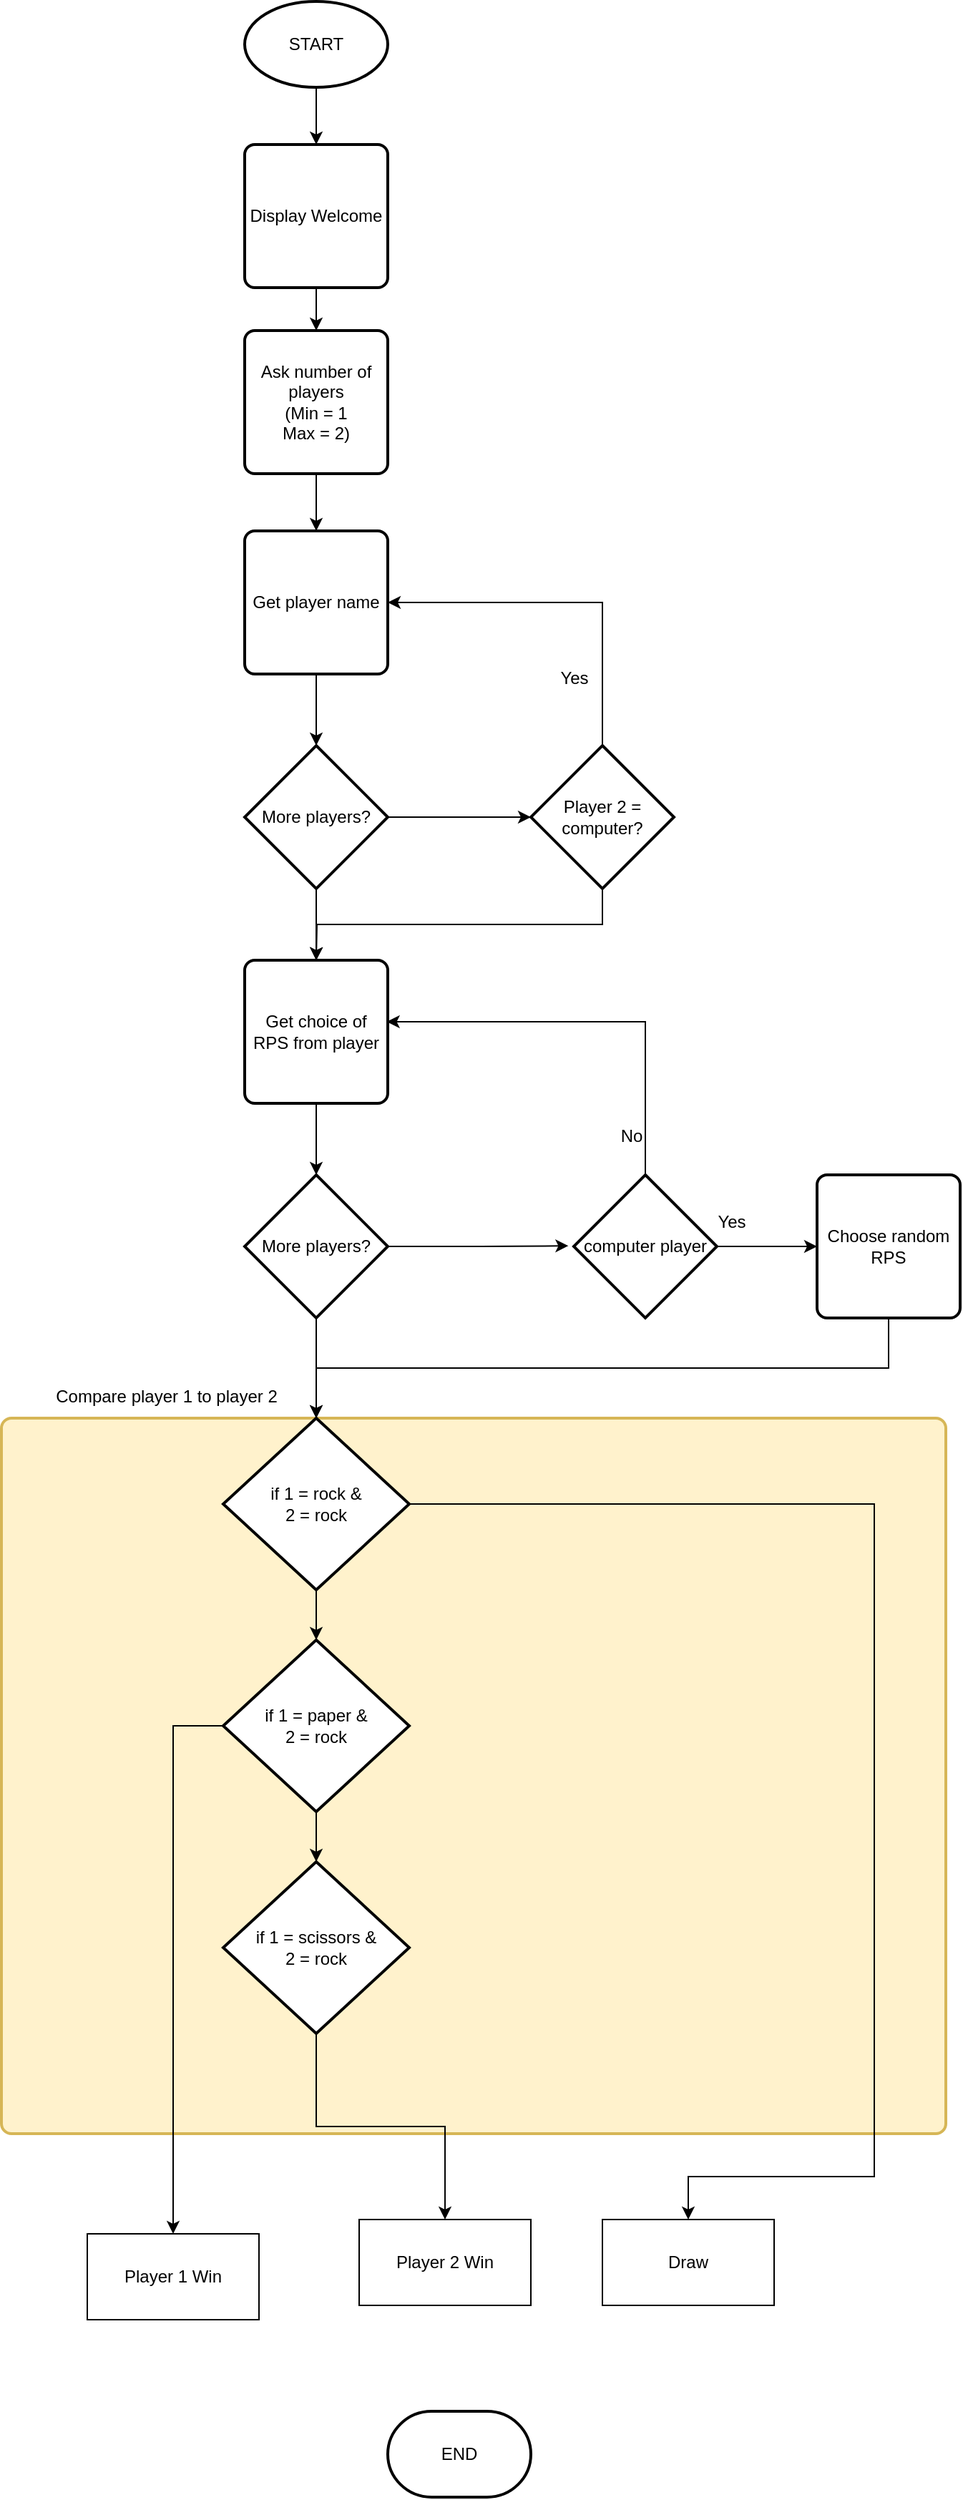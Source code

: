 <mxfile version="21.2.2">
  <diagram name="Page-1" id="1SbdzPl8QpSw36qjp1X-">
    <mxGraphModel dx="1430" dy="788" grid="1" gridSize="10" guides="1" tooltips="1" connect="1" arrows="1" fold="1" page="1" pageScale="1" pageWidth="827" pageHeight="1169" math="0" shadow="0">
      <root>
        <mxCell id="0" />
        <mxCell id="1" parent="0" />
        <mxCell id="4bnO_8DX0A58yEBp1zpE-45" value="" style="rounded=1;whiteSpace=wrap;html=1;absoluteArcSize=1;arcSize=14;strokeWidth=2;fillColor=#fff2cc;strokeColor=#d6b656;" vertex="1" parent="1">
          <mxGeometry x="100" y="1000" width="660" height="500" as="geometry" />
        </mxCell>
        <mxCell id="4bnO_8DX0A58yEBp1zpE-4" style="edgeStyle=orthogonalEdgeStyle;rounded=0;orthogonalLoop=1;jettySize=auto;html=1;exitX=0.5;exitY=1;exitDx=0;exitDy=0;exitPerimeter=0;entryX=0.5;entryY=0;entryDx=0;entryDy=0;" edge="1" parent="1" source="4bnO_8DX0A58yEBp1zpE-1" target="4bnO_8DX0A58yEBp1zpE-3">
          <mxGeometry relative="1" as="geometry" />
        </mxCell>
        <mxCell id="4bnO_8DX0A58yEBp1zpE-1" value="START" style="strokeWidth=2;html=1;shape=mxgraph.flowchart.start_1;whiteSpace=wrap;" vertex="1" parent="1">
          <mxGeometry x="270" y="10" width="100" height="60" as="geometry" />
        </mxCell>
        <mxCell id="4bnO_8DX0A58yEBp1zpE-2" value="END" style="strokeWidth=2;html=1;shape=mxgraph.flowchart.terminator;whiteSpace=wrap;" vertex="1" parent="1">
          <mxGeometry x="370" y="1694" width="100" height="60" as="geometry" />
        </mxCell>
        <mxCell id="4bnO_8DX0A58yEBp1zpE-6" style="edgeStyle=orthogonalEdgeStyle;rounded=0;orthogonalLoop=1;jettySize=auto;html=1;exitX=0.5;exitY=1;exitDx=0;exitDy=0;entryX=0.5;entryY=0;entryDx=0;entryDy=0;" edge="1" parent="1" source="4bnO_8DX0A58yEBp1zpE-3" target="4bnO_8DX0A58yEBp1zpE-5">
          <mxGeometry relative="1" as="geometry" />
        </mxCell>
        <mxCell id="4bnO_8DX0A58yEBp1zpE-3" value="Display Welcome" style="rounded=1;whiteSpace=wrap;html=1;absoluteArcSize=1;arcSize=14;strokeWidth=2;" vertex="1" parent="1">
          <mxGeometry x="270" y="110" width="100" height="100" as="geometry" />
        </mxCell>
        <mxCell id="4bnO_8DX0A58yEBp1zpE-8" style="edgeStyle=orthogonalEdgeStyle;rounded=0;orthogonalLoop=1;jettySize=auto;html=1;exitX=0.5;exitY=1;exitDx=0;exitDy=0;entryX=0.5;entryY=0;entryDx=0;entryDy=0;" edge="1" parent="1" source="4bnO_8DX0A58yEBp1zpE-5" target="4bnO_8DX0A58yEBp1zpE-7">
          <mxGeometry relative="1" as="geometry" />
        </mxCell>
        <mxCell id="4bnO_8DX0A58yEBp1zpE-5" value="&lt;div&gt;Ask number of players&lt;/div&gt;&lt;div&gt;(Min = 1&lt;br&gt;&lt;/div&gt;&lt;div&gt;Max = 2)&lt;br&gt;&lt;/div&gt;" style="rounded=1;whiteSpace=wrap;html=1;absoluteArcSize=1;arcSize=14;strokeWidth=2;" vertex="1" parent="1">
          <mxGeometry x="270" y="240" width="100" height="100" as="geometry" />
        </mxCell>
        <mxCell id="4bnO_8DX0A58yEBp1zpE-11" style="edgeStyle=orthogonalEdgeStyle;rounded=0;orthogonalLoop=1;jettySize=auto;html=1;exitX=0.5;exitY=1;exitDx=0;exitDy=0;entryX=0.5;entryY=0;entryDx=0;entryDy=0;entryPerimeter=0;" edge="1" parent="1" source="4bnO_8DX0A58yEBp1zpE-7" target="4bnO_8DX0A58yEBp1zpE-9">
          <mxGeometry relative="1" as="geometry" />
        </mxCell>
        <mxCell id="4bnO_8DX0A58yEBp1zpE-7" value="Get player name" style="rounded=1;whiteSpace=wrap;html=1;absoluteArcSize=1;arcSize=14;strokeWidth=2;" vertex="1" parent="1">
          <mxGeometry x="270" y="380" width="100" height="100" as="geometry" />
        </mxCell>
        <mxCell id="4bnO_8DX0A58yEBp1zpE-13" style="edgeStyle=orthogonalEdgeStyle;rounded=0;orthogonalLoop=1;jettySize=auto;html=1;exitX=0.5;exitY=1;exitDx=0;exitDy=0;exitPerimeter=0;entryX=0.5;entryY=0;entryDx=0;entryDy=0;" edge="1" parent="1" source="4bnO_8DX0A58yEBp1zpE-9" target="4bnO_8DX0A58yEBp1zpE-12">
          <mxGeometry relative="1" as="geometry" />
        </mxCell>
        <mxCell id="4bnO_8DX0A58yEBp1zpE-26" style="edgeStyle=orthogonalEdgeStyle;rounded=0;orthogonalLoop=1;jettySize=auto;html=1;exitX=1;exitY=0.5;exitDx=0;exitDy=0;exitPerimeter=0;entryX=0;entryY=0.5;entryDx=0;entryDy=0;entryPerimeter=0;" edge="1" parent="1" source="4bnO_8DX0A58yEBp1zpE-9" target="4bnO_8DX0A58yEBp1zpE-25">
          <mxGeometry relative="1" as="geometry" />
        </mxCell>
        <mxCell id="4bnO_8DX0A58yEBp1zpE-9" value="More players?" style="strokeWidth=2;html=1;shape=mxgraph.flowchart.decision;whiteSpace=wrap;" vertex="1" parent="1">
          <mxGeometry x="270" y="530" width="100" height="100" as="geometry" />
        </mxCell>
        <mxCell id="4bnO_8DX0A58yEBp1zpE-15" style="edgeStyle=orthogonalEdgeStyle;rounded=0;orthogonalLoop=1;jettySize=auto;html=1;exitX=0.5;exitY=1;exitDx=0;exitDy=0;entryX=0.5;entryY=0;entryDx=0;entryDy=0;entryPerimeter=0;" edge="1" parent="1" source="4bnO_8DX0A58yEBp1zpE-12" target="4bnO_8DX0A58yEBp1zpE-14">
          <mxGeometry relative="1" as="geometry" />
        </mxCell>
        <mxCell id="4bnO_8DX0A58yEBp1zpE-12" value="Get choice of RPS from player" style="rounded=1;whiteSpace=wrap;html=1;absoluteArcSize=1;arcSize=14;strokeWidth=2;" vertex="1" parent="1">
          <mxGeometry x="270" y="680" width="100" height="100" as="geometry" />
        </mxCell>
        <mxCell id="4bnO_8DX0A58yEBp1zpE-30" style="edgeStyle=orthogonalEdgeStyle;rounded=0;orthogonalLoop=1;jettySize=auto;html=1;exitX=0.5;exitY=1;exitDx=0;exitDy=0;exitPerimeter=0;" edge="1" parent="1" source="4bnO_8DX0A58yEBp1zpE-14" target="4bnO_8DX0A58yEBp1zpE-19">
          <mxGeometry relative="1" as="geometry" />
        </mxCell>
        <mxCell id="4bnO_8DX0A58yEBp1zpE-38" style="edgeStyle=orthogonalEdgeStyle;rounded=0;orthogonalLoop=1;jettySize=auto;html=1;exitX=1;exitY=0.5;exitDx=0;exitDy=0;exitPerimeter=0;entryX=-0.038;entryY=0.496;entryDx=0;entryDy=0;entryPerimeter=0;" edge="1" parent="1" source="4bnO_8DX0A58yEBp1zpE-14" target="4bnO_8DX0A58yEBp1zpE-37">
          <mxGeometry relative="1" as="geometry" />
        </mxCell>
        <mxCell id="4bnO_8DX0A58yEBp1zpE-14" value="More players?" style="strokeWidth=2;html=1;shape=mxgraph.flowchart.decision;whiteSpace=wrap;" vertex="1" parent="1">
          <mxGeometry x="270" y="830" width="100" height="100" as="geometry" />
        </mxCell>
        <mxCell id="4bnO_8DX0A58yEBp1zpE-18" value="Compare player 1 to player 2" style="text;html=1;align=center;verticalAlign=middle;resizable=0;points=[];autosize=1;strokeColor=none;fillColor=none;" vertex="1" parent="1">
          <mxGeometry x="125" y="970" width="180" height="30" as="geometry" />
        </mxCell>
        <mxCell id="4bnO_8DX0A58yEBp1zpE-31" style="edgeStyle=orthogonalEdgeStyle;rounded=0;orthogonalLoop=1;jettySize=auto;html=1;exitX=0.5;exitY=1;exitDx=0;exitDy=0;exitPerimeter=0;entryX=0.5;entryY=0;entryDx=0;entryDy=0;entryPerimeter=0;" edge="1" parent="1" source="4bnO_8DX0A58yEBp1zpE-19" target="4bnO_8DX0A58yEBp1zpE-21">
          <mxGeometry relative="1" as="geometry" />
        </mxCell>
        <mxCell id="4bnO_8DX0A58yEBp1zpE-36" style="edgeStyle=orthogonalEdgeStyle;rounded=0;orthogonalLoop=1;jettySize=auto;html=1;exitX=1;exitY=0.5;exitDx=0;exitDy=0;exitPerimeter=0;entryX=0.5;entryY=0;entryDx=0;entryDy=0;" edge="1" parent="1" source="4bnO_8DX0A58yEBp1zpE-19" target="4bnO_8DX0A58yEBp1zpE-24">
          <mxGeometry relative="1" as="geometry">
            <mxPoint x="470" y="1060" as="targetPoint" />
            <Array as="points">
              <mxPoint x="710" y="1060" />
              <mxPoint x="710" y="1530" />
            </Array>
          </mxGeometry>
        </mxCell>
        <mxCell id="4bnO_8DX0A58yEBp1zpE-19" value="&lt;div&gt;if 1 = rock &amp;amp;&lt;/div&gt;&lt;div&gt;2 = rock &lt;br&gt;&lt;/div&gt;" style="strokeWidth=2;html=1;shape=mxgraph.flowchart.decision;whiteSpace=wrap;" vertex="1" parent="1">
          <mxGeometry x="255" y="1000" width="130" height="120" as="geometry" />
        </mxCell>
        <mxCell id="4bnO_8DX0A58yEBp1zpE-32" style="edgeStyle=orthogonalEdgeStyle;rounded=0;orthogonalLoop=1;jettySize=auto;html=1;exitX=0.5;exitY=1;exitDx=0;exitDy=0;exitPerimeter=0;" edge="1" parent="1" source="4bnO_8DX0A58yEBp1zpE-21" target="4bnO_8DX0A58yEBp1zpE-29">
          <mxGeometry relative="1" as="geometry" />
        </mxCell>
        <mxCell id="4bnO_8DX0A58yEBp1zpE-47" style="edgeStyle=orthogonalEdgeStyle;rounded=0;orthogonalLoop=1;jettySize=auto;html=1;exitX=0;exitY=0.5;exitDx=0;exitDy=0;exitPerimeter=0;entryX=0.5;entryY=0;entryDx=0;entryDy=0;" edge="1" parent="1" source="4bnO_8DX0A58yEBp1zpE-21" target="4bnO_8DX0A58yEBp1zpE-22">
          <mxGeometry relative="1" as="geometry" />
        </mxCell>
        <mxCell id="4bnO_8DX0A58yEBp1zpE-21" value="&lt;div&gt;if 1 = paper &amp;amp;&lt;/div&gt;&lt;div&gt;2 = rock&lt;br&gt; &lt;/div&gt;" style="strokeWidth=2;html=1;shape=mxgraph.flowchart.decision;whiteSpace=wrap;" vertex="1" parent="1">
          <mxGeometry x="255" y="1155" width="130" height="120" as="geometry" />
        </mxCell>
        <mxCell id="4bnO_8DX0A58yEBp1zpE-22" value="Player 1 Win" style="whiteSpace=wrap;html=1;" vertex="1" parent="1">
          <mxGeometry x="160" y="1570" width="120" height="60" as="geometry" />
        </mxCell>
        <mxCell id="4bnO_8DX0A58yEBp1zpE-23" value="Player 2 Win" style="whiteSpace=wrap;html=1;" vertex="1" parent="1">
          <mxGeometry x="350" y="1560" width="120" height="60" as="geometry" />
        </mxCell>
        <mxCell id="4bnO_8DX0A58yEBp1zpE-24" value="Draw" style="whiteSpace=wrap;html=1;" vertex="1" parent="1">
          <mxGeometry x="520" y="1560" width="120" height="60" as="geometry" />
        </mxCell>
        <mxCell id="4bnO_8DX0A58yEBp1zpE-27" style="edgeStyle=orthogonalEdgeStyle;rounded=0;orthogonalLoop=1;jettySize=auto;html=1;entryX=1;entryY=0.5;entryDx=0;entryDy=0;" edge="1" parent="1" source="4bnO_8DX0A58yEBp1zpE-25" target="4bnO_8DX0A58yEBp1zpE-7">
          <mxGeometry relative="1" as="geometry">
            <Array as="points">
              <mxPoint x="520" y="430" />
            </Array>
          </mxGeometry>
        </mxCell>
        <mxCell id="4bnO_8DX0A58yEBp1zpE-33" style="edgeStyle=orthogonalEdgeStyle;rounded=0;orthogonalLoop=1;jettySize=auto;html=1;exitX=0.5;exitY=1;exitDx=0;exitDy=0;exitPerimeter=0;" edge="1" parent="1" source="4bnO_8DX0A58yEBp1zpE-25">
          <mxGeometry relative="1" as="geometry">
            <mxPoint x="320" y="680" as="targetPoint" />
          </mxGeometry>
        </mxCell>
        <mxCell id="4bnO_8DX0A58yEBp1zpE-25" value="Player 2 = computer?" style="strokeWidth=2;html=1;shape=mxgraph.flowchart.decision;whiteSpace=wrap;" vertex="1" parent="1">
          <mxGeometry x="470" y="530" width="100" height="100" as="geometry" />
        </mxCell>
        <mxCell id="4bnO_8DX0A58yEBp1zpE-28" value="Yes" style="text;html=1;align=center;verticalAlign=middle;resizable=0;points=[];autosize=1;strokeColor=none;fillColor=none;" vertex="1" parent="1">
          <mxGeometry x="480" y="468" width="40" height="30" as="geometry" />
        </mxCell>
        <mxCell id="4bnO_8DX0A58yEBp1zpE-46" style="edgeStyle=orthogonalEdgeStyle;rounded=0;orthogonalLoop=1;jettySize=auto;html=1;entryX=0.5;entryY=0;entryDx=0;entryDy=0;" edge="1" parent="1" source="4bnO_8DX0A58yEBp1zpE-29" target="4bnO_8DX0A58yEBp1zpE-23">
          <mxGeometry relative="1" as="geometry" />
        </mxCell>
        <mxCell id="4bnO_8DX0A58yEBp1zpE-29" value="&lt;div&gt;if 1 = scissors  &amp;amp;&lt;br&gt;&lt;/div&gt;&lt;div&gt;2 = rock&lt;/div&gt;" style="strokeWidth=2;html=1;shape=mxgraph.flowchart.decision;whiteSpace=wrap;" vertex="1" parent="1">
          <mxGeometry x="255" y="1310" width="130" height="120" as="geometry" />
        </mxCell>
        <mxCell id="4bnO_8DX0A58yEBp1zpE-39" style="edgeStyle=orthogonalEdgeStyle;rounded=0;orthogonalLoop=1;jettySize=auto;html=1;exitX=0.5;exitY=0;exitDx=0;exitDy=0;exitPerimeter=0;entryX=0.993;entryY=0.43;entryDx=0;entryDy=0;entryPerimeter=0;" edge="1" parent="1" source="4bnO_8DX0A58yEBp1zpE-37" target="4bnO_8DX0A58yEBp1zpE-12">
          <mxGeometry relative="1" as="geometry" />
        </mxCell>
        <mxCell id="4bnO_8DX0A58yEBp1zpE-42" style="edgeStyle=orthogonalEdgeStyle;rounded=0;orthogonalLoop=1;jettySize=auto;html=1;exitX=1;exitY=0.5;exitDx=0;exitDy=0;exitPerimeter=0;entryX=0;entryY=0.5;entryDx=0;entryDy=0;" edge="1" parent="1" source="4bnO_8DX0A58yEBp1zpE-37" target="4bnO_8DX0A58yEBp1zpE-41">
          <mxGeometry relative="1" as="geometry" />
        </mxCell>
        <mxCell id="4bnO_8DX0A58yEBp1zpE-37" value="computer player" style="strokeWidth=2;html=1;shape=mxgraph.flowchart.decision;whiteSpace=wrap;" vertex="1" parent="1">
          <mxGeometry x="500" y="830" width="100" height="100" as="geometry" />
        </mxCell>
        <mxCell id="4bnO_8DX0A58yEBp1zpE-40" value="No" style="text;html=1;align=center;verticalAlign=middle;resizable=0;points=[];autosize=1;strokeColor=none;fillColor=none;" vertex="1" parent="1">
          <mxGeometry x="520" y="788" width="40" height="30" as="geometry" />
        </mxCell>
        <mxCell id="4bnO_8DX0A58yEBp1zpE-43" style="edgeStyle=orthogonalEdgeStyle;rounded=0;orthogonalLoop=1;jettySize=auto;html=1;exitX=0.5;exitY=1;exitDx=0;exitDy=0;entryX=0.5;entryY=0;entryDx=0;entryDy=0;entryPerimeter=0;" edge="1" parent="1" source="4bnO_8DX0A58yEBp1zpE-41" target="4bnO_8DX0A58yEBp1zpE-19">
          <mxGeometry relative="1" as="geometry" />
        </mxCell>
        <mxCell id="4bnO_8DX0A58yEBp1zpE-41" value="&lt;div&gt;Choose random&lt;/div&gt;&lt;div&gt;RPS&lt;br&gt;&lt;/div&gt;" style="rounded=1;whiteSpace=wrap;html=1;absoluteArcSize=1;arcSize=14;strokeWidth=2;" vertex="1" parent="1">
          <mxGeometry x="670" y="830" width="100" height="100" as="geometry" />
        </mxCell>
        <mxCell id="4bnO_8DX0A58yEBp1zpE-44" value="Yes" style="text;html=1;align=center;verticalAlign=middle;resizable=0;points=[];autosize=1;strokeColor=none;fillColor=none;" vertex="1" parent="1">
          <mxGeometry x="590" y="848" width="40" height="30" as="geometry" />
        </mxCell>
      </root>
    </mxGraphModel>
  </diagram>
</mxfile>
